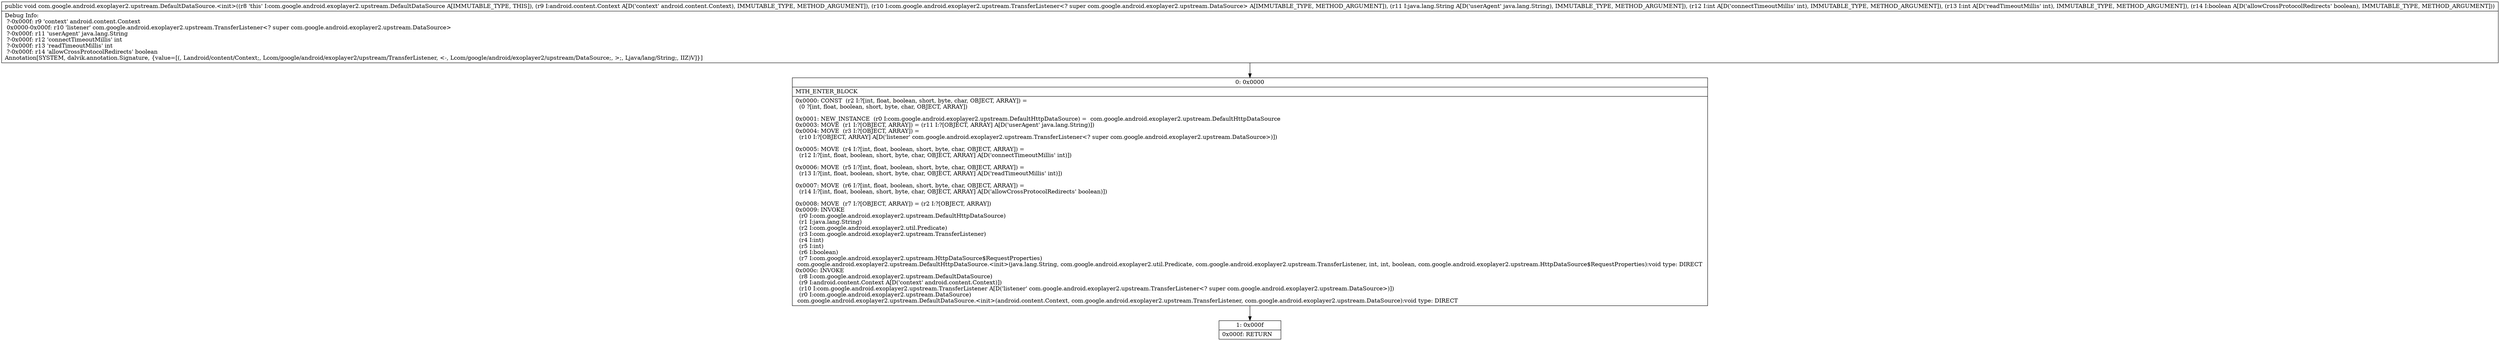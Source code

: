 digraph "CFG forcom.google.android.exoplayer2.upstream.DefaultDataSource.\<init\>(Landroid\/content\/Context;Lcom\/google\/android\/exoplayer2\/upstream\/TransferListener;Ljava\/lang\/String;IIZ)V" {
Node_0 [shape=record,label="{0\:\ 0x0000|MTH_ENTER_BLOCK\l|0x0000: CONST  (r2 I:?[int, float, boolean, short, byte, char, OBJECT, ARRAY]) = \l  (0 ?[int, float, boolean, short, byte, char, OBJECT, ARRAY])\l \l0x0001: NEW_INSTANCE  (r0 I:com.google.android.exoplayer2.upstream.DefaultHttpDataSource) =  com.google.android.exoplayer2.upstream.DefaultHttpDataSource \l0x0003: MOVE  (r1 I:?[OBJECT, ARRAY]) = (r11 I:?[OBJECT, ARRAY] A[D('userAgent' java.lang.String)]) \l0x0004: MOVE  (r3 I:?[OBJECT, ARRAY]) = \l  (r10 I:?[OBJECT, ARRAY] A[D('listener' com.google.android.exoplayer2.upstream.TransferListener\<? super com.google.android.exoplayer2.upstream.DataSource\>)])\l \l0x0005: MOVE  (r4 I:?[int, float, boolean, short, byte, char, OBJECT, ARRAY]) = \l  (r12 I:?[int, float, boolean, short, byte, char, OBJECT, ARRAY] A[D('connectTimeoutMillis' int)])\l \l0x0006: MOVE  (r5 I:?[int, float, boolean, short, byte, char, OBJECT, ARRAY]) = \l  (r13 I:?[int, float, boolean, short, byte, char, OBJECT, ARRAY] A[D('readTimeoutMillis' int)])\l \l0x0007: MOVE  (r6 I:?[int, float, boolean, short, byte, char, OBJECT, ARRAY]) = \l  (r14 I:?[int, float, boolean, short, byte, char, OBJECT, ARRAY] A[D('allowCrossProtocolRedirects' boolean)])\l \l0x0008: MOVE  (r7 I:?[OBJECT, ARRAY]) = (r2 I:?[OBJECT, ARRAY]) \l0x0009: INVOKE  \l  (r0 I:com.google.android.exoplayer2.upstream.DefaultHttpDataSource)\l  (r1 I:java.lang.String)\l  (r2 I:com.google.android.exoplayer2.util.Predicate)\l  (r3 I:com.google.android.exoplayer2.upstream.TransferListener)\l  (r4 I:int)\l  (r5 I:int)\l  (r6 I:boolean)\l  (r7 I:com.google.android.exoplayer2.upstream.HttpDataSource$RequestProperties)\l com.google.android.exoplayer2.upstream.DefaultHttpDataSource.\<init\>(java.lang.String, com.google.android.exoplayer2.util.Predicate, com.google.android.exoplayer2.upstream.TransferListener, int, int, boolean, com.google.android.exoplayer2.upstream.HttpDataSource$RequestProperties):void type: DIRECT \l0x000c: INVOKE  \l  (r8 I:com.google.android.exoplayer2.upstream.DefaultDataSource)\l  (r9 I:android.content.Context A[D('context' android.content.Context)])\l  (r10 I:com.google.android.exoplayer2.upstream.TransferListener A[D('listener' com.google.android.exoplayer2.upstream.TransferListener\<? super com.google.android.exoplayer2.upstream.DataSource\>)])\l  (r0 I:com.google.android.exoplayer2.upstream.DataSource)\l com.google.android.exoplayer2.upstream.DefaultDataSource.\<init\>(android.content.Context, com.google.android.exoplayer2.upstream.TransferListener, com.google.android.exoplayer2.upstream.DataSource):void type: DIRECT \l}"];
Node_1 [shape=record,label="{1\:\ 0x000f|0x000f: RETURN   \l}"];
MethodNode[shape=record,label="{public void com.google.android.exoplayer2.upstream.DefaultDataSource.\<init\>((r8 'this' I:com.google.android.exoplayer2.upstream.DefaultDataSource A[IMMUTABLE_TYPE, THIS]), (r9 I:android.content.Context A[D('context' android.content.Context), IMMUTABLE_TYPE, METHOD_ARGUMENT]), (r10 I:com.google.android.exoplayer2.upstream.TransferListener\<? super com.google.android.exoplayer2.upstream.DataSource\> A[IMMUTABLE_TYPE, METHOD_ARGUMENT]), (r11 I:java.lang.String A[D('userAgent' java.lang.String), IMMUTABLE_TYPE, METHOD_ARGUMENT]), (r12 I:int A[D('connectTimeoutMillis' int), IMMUTABLE_TYPE, METHOD_ARGUMENT]), (r13 I:int A[D('readTimeoutMillis' int), IMMUTABLE_TYPE, METHOD_ARGUMENT]), (r14 I:boolean A[D('allowCrossProtocolRedirects' boolean), IMMUTABLE_TYPE, METHOD_ARGUMENT]))  | Debug Info:\l  ?\-0x000f: r9 'context' android.content.Context\l  0x0000\-0x000f: r10 'listener' com.google.android.exoplayer2.upstream.TransferListener\<? super com.google.android.exoplayer2.upstream.DataSource\>\l  ?\-0x000f: r11 'userAgent' java.lang.String\l  ?\-0x000f: r12 'connectTimeoutMillis' int\l  ?\-0x000f: r13 'readTimeoutMillis' int\l  ?\-0x000f: r14 'allowCrossProtocolRedirects' boolean\lAnnotation[SYSTEM, dalvik.annotation.Signature, \{value=[(, Landroid\/content\/Context;, Lcom\/google\/android\/exoplayer2\/upstream\/TransferListener, \<\-, Lcom\/google\/android\/exoplayer2\/upstream\/DataSource;, \>;, Ljava\/lang\/String;, IIZ)V]\}]\l}"];
MethodNode -> Node_0;
Node_0 -> Node_1;
}

